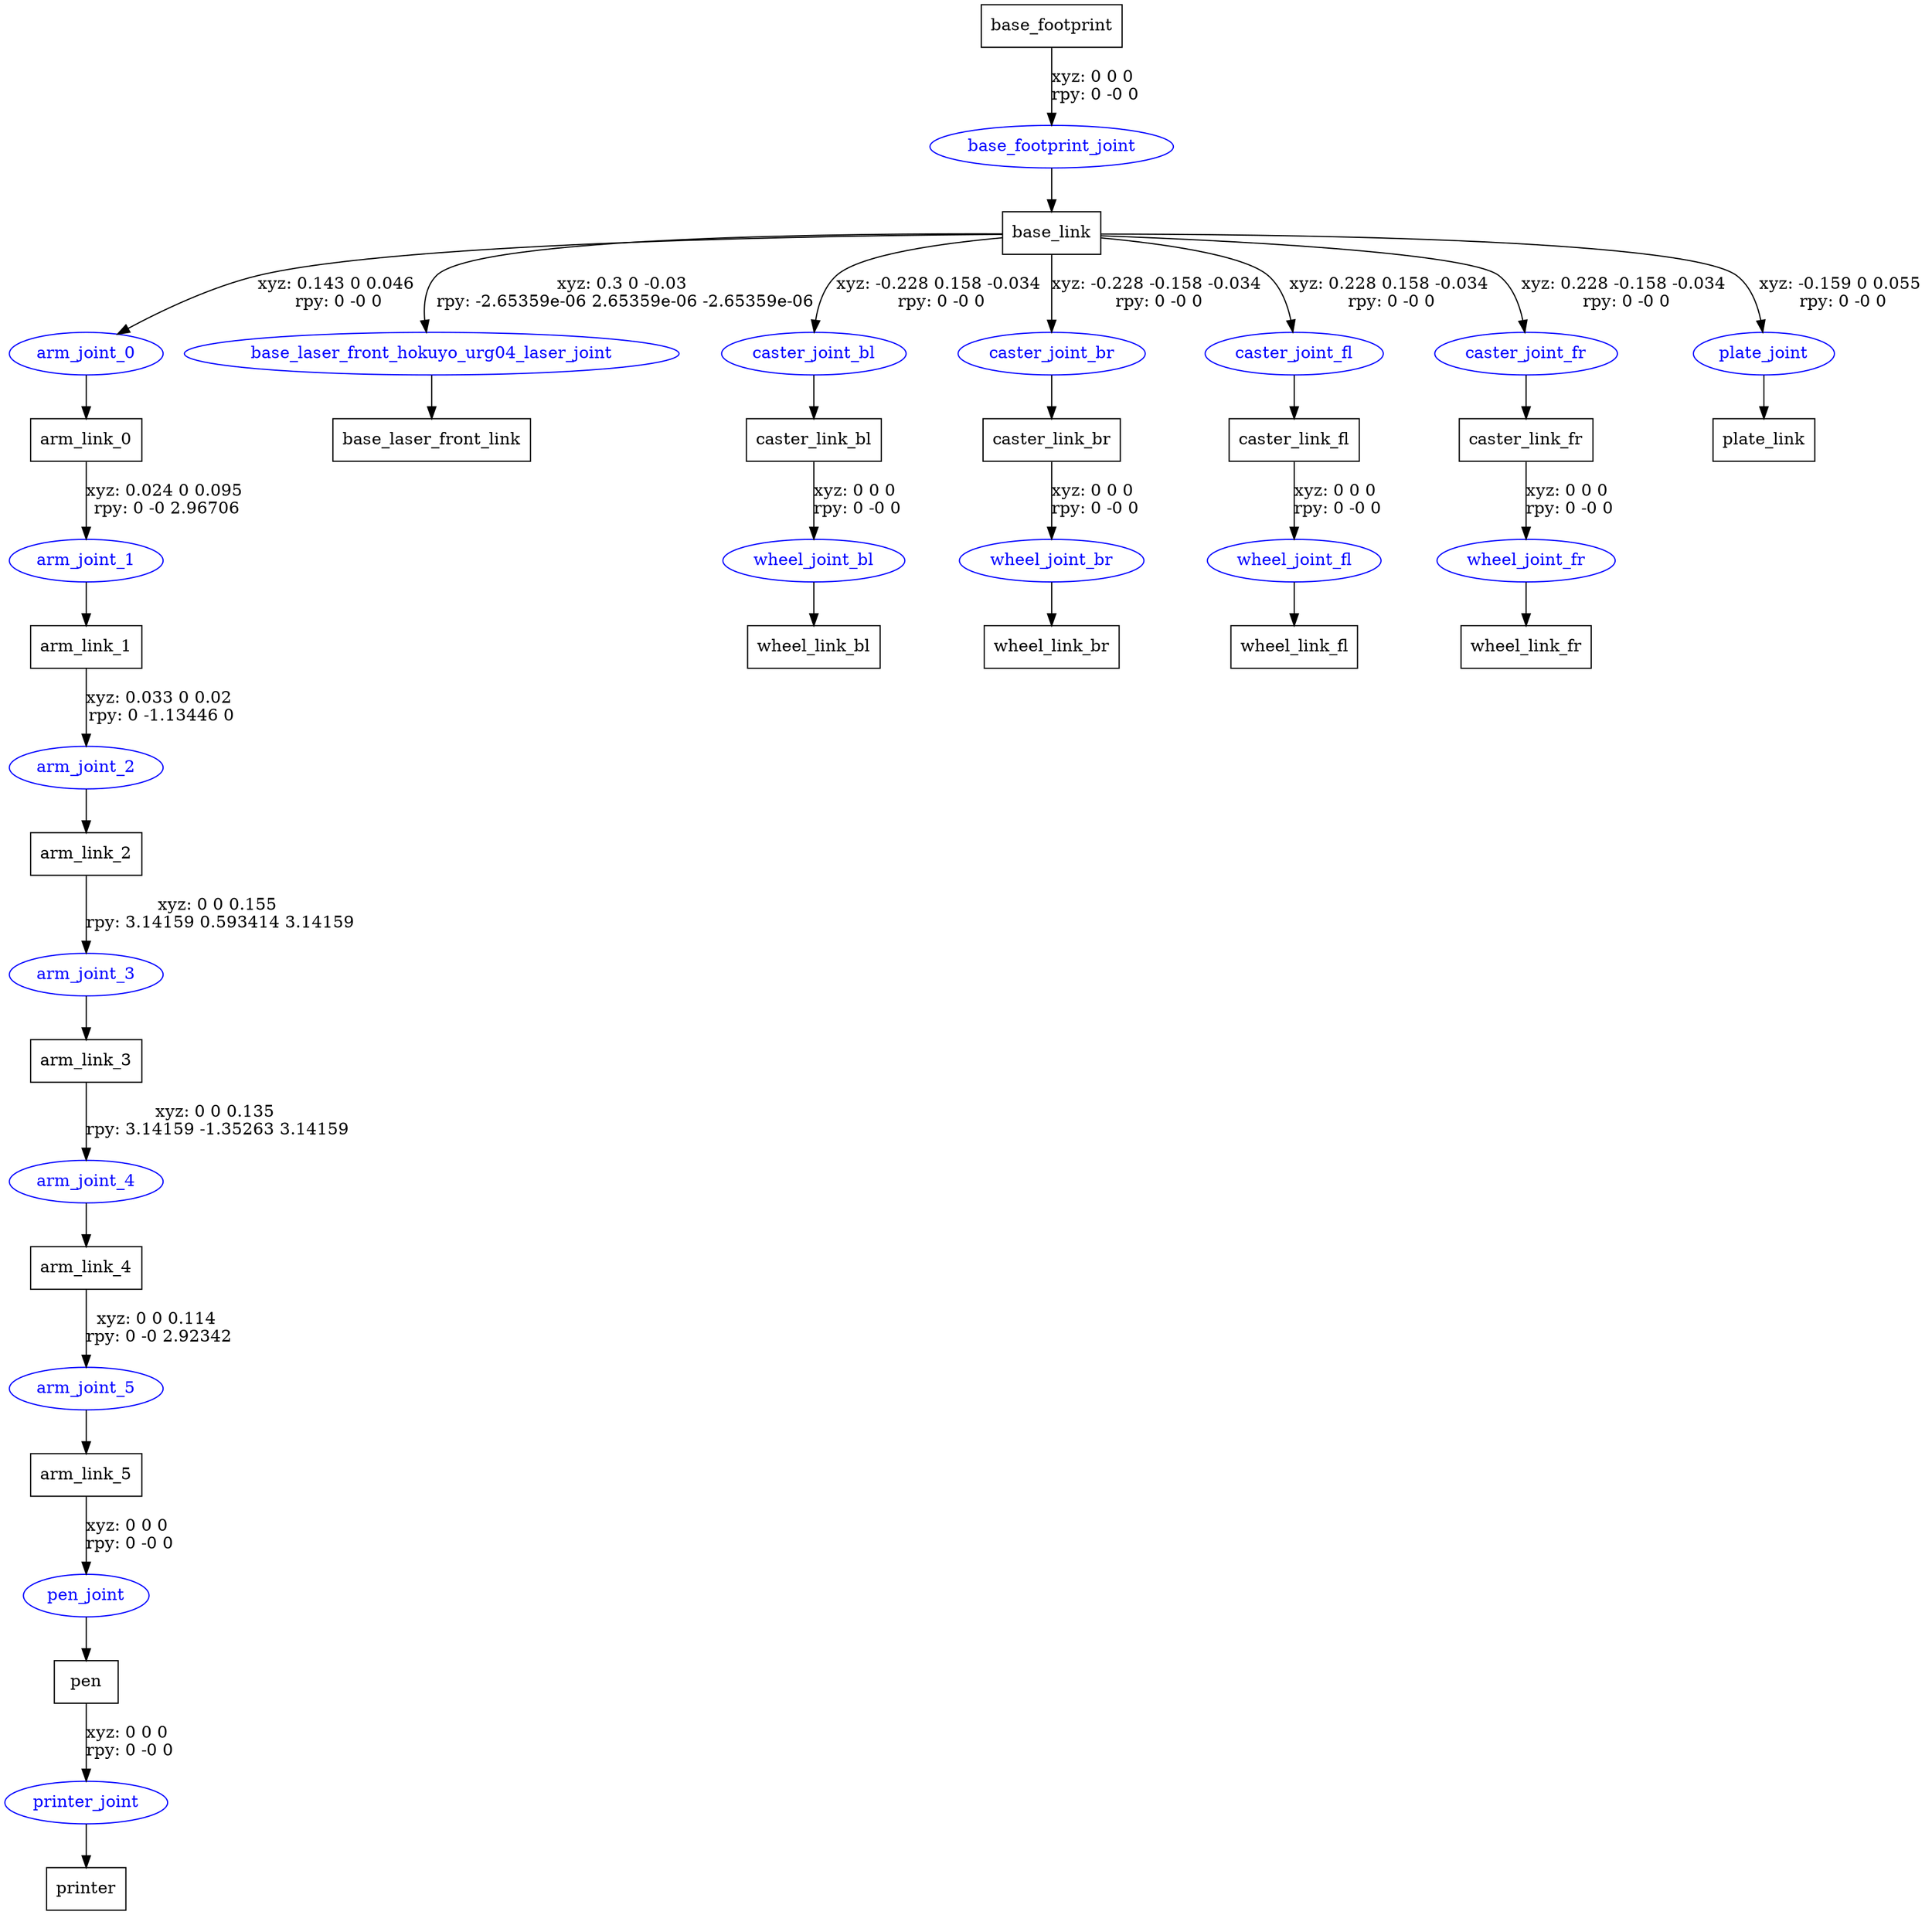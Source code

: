 digraph G {
node [shape=box];
"base_footprint" [label="base_footprint"];
"base_link" [label="base_link"];
"arm_link_0" [label="arm_link_0"];
"arm_link_1" [label="arm_link_1"];
"arm_link_2" [label="arm_link_2"];
"arm_link_3" [label="arm_link_3"];
"arm_link_4" [label="arm_link_4"];
"arm_link_5" [label="arm_link_5"];
"pen" [label="pen"];
"printer" [label="printer"];
"base_laser_front_link" [label="base_laser_front_link"];
"caster_link_bl" [label="caster_link_bl"];
"wheel_link_bl" [label="wheel_link_bl"];
"caster_link_br" [label="caster_link_br"];
"wheel_link_br" [label="wheel_link_br"];
"caster_link_fl" [label="caster_link_fl"];
"wheel_link_fl" [label="wheel_link_fl"];
"caster_link_fr" [label="caster_link_fr"];
"wheel_link_fr" [label="wheel_link_fr"];
"plate_link" [label="plate_link"];
node [shape=ellipse, color=blue, fontcolor=blue];
"base_footprint" -> "base_footprint_joint" [label="xyz: 0 0 0 \nrpy: 0 -0 0"]
"base_footprint_joint" -> "base_link"
"base_link" -> "arm_joint_0" [label="xyz: 0.143 0 0.046 \nrpy: 0 -0 0"]
"arm_joint_0" -> "arm_link_0"
"arm_link_0" -> "arm_joint_1" [label="xyz: 0.024 0 0.095 \nrpy: 0 -0 2.96706"]
"arm_joint_1" -> "arm_link_1"
"arm_link_1" -> "arm_joint_2" [label="xyz: 0.033 0 0.02 \nrpy: 0 -1.13446 0"]
"arm_joint_2" -> "arm_link_2"
"arm_link_2" -> "arm_joint_3" [label="xyz: 0 0 0.155 \nrpy: 3.14159 0.593414 3.14159"]
"arm_joint_3" -> "arm_link_3"
"arm_link_3" -> "arm_joint_4" [label="xyz: 0 0 0.135 \nrpy: 3.14159 -1.35263 3.14159"]
"arm_joint_4" -> "arm_link_4"
"arm_link_4" -> "arm_joint_5" [label="xyz: 0 0 0.114 \nrpy: 0 -0 2.92342"]
"arm_joint_5" -> "arm_link_5"
"arm_link_5" -> "pen_joint" [label="xyz: 0 0 0 \nrpy: 0 -0 0"]
"pen_joint" -> "pen"
"pen" -> "printer_joint" [label="xyz: 0 0 0 \nrpy: 0 -0 0"]
"printer_joint" -> "printer"
"base_link" -> "base_laser_front_hokuyo_urg04_laser_joint" [label="xyz: 0.3 0 -0.03 \nrpy: -2.65359e-06 2.65359e-06 -2.65359e-06"]
"base_laser_front_hokuyo_urg04_laser_joint" -> "base_laser_front_link"
"base_link" -> "caster_joint_bl" [label="xyz: -0.228 0.158 -0.034 \nrpy: 0 -0 0"]
"caster_joint_bl" -> "caster_link_bl"
"caster_link_bl" -> "wheel_joint_bl" [label="xyz: 0 0 0 \nrpy: 0 -0 0"]
"wheel_joint_bl" -> "wheel_link_bl"
"base_link" -> "caster_joint_br" [label="xyz: -0.228 -0.158 -0.034 \nrpy: 0 -0 0"]
"caster_joint_br" -> "caster_link_br"
"caster_link_br" -> "wheel_joint_br" [label="xyz: 0 0 0 \nrpy: 0 -0 0"]
"wheel_joint_br" -> "wheel_link_br"
"base_link" -> "caster_joint_fl" [label="xyz: 0.228 0.158 -0.034 \nrpy: 0 -0 0"]
"caster_joint_fl" -> "caster_link_fl"
"caster_link_fl" -> "wheel_joint_fl" [label="xyz: 0 0 0 \nrpy: 0 -0 0"]
"wheel_joint_fl" -> "wheel_link_fl"
"base_link" -> "caster_joint_fr" [label="xyz: 0.228 -0.158 -0.034 \nrpy: 0 -0 0"]
"caster_joint_fr" -> "caster_link_fr"
"caster_link_fr" -> "wheel_joint_fr" [label="xyz: 0 0 0 \nrpy: 0 -0 0"]
"wheel_joint_fr" -> "wheel_link_fr"
"base_link" -> "plate_joint" [label="xyz: -0.159 0 0.055 \nrpy: 0 -0 0"]
"plate_joint" -> "plate_link"
}
